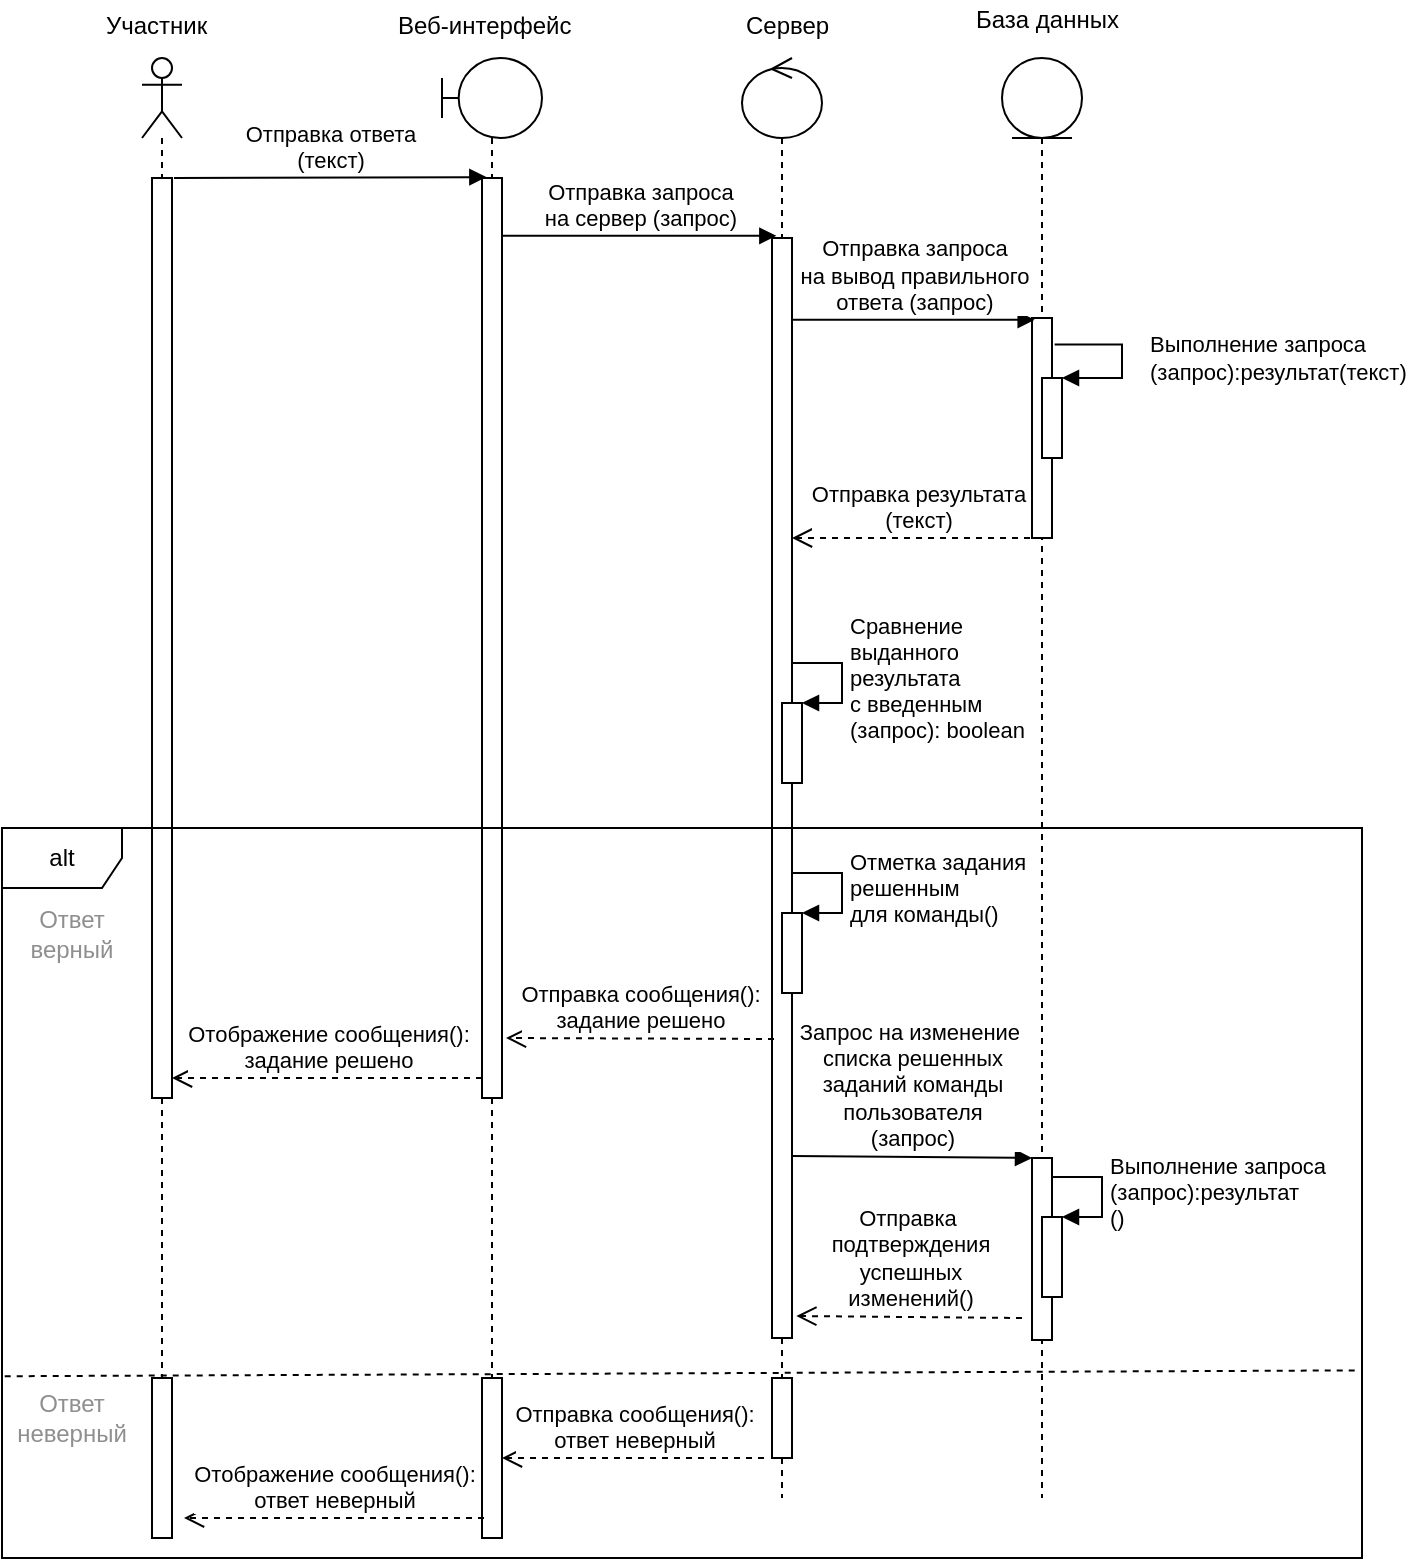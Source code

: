 <mxfile version="10.6.3" type="device"><diagram name="Page-1" id="13e1069c-82ec-6db2-03f1-153e76fe0fe0"><mxGraphModel dx="1640" dy="841" grid="0" gridSize="10" guides="1" tooltips="1" connect="1" arrows="1" fold="1" page="0" pageScale="1" pageWidth="1100" pageHeight="850" background="none" math="0" shadow="0"><root><mxCell id="0"/><mxCell id="1" parent="0"/><mxCell id="iRsW00aA1gostix4ZIDl-2" value="" style="shape=umlLifeline;participant=umlActor;perimeter=lifelinePerimeter;whiteSpace=wrap;html=1;container=1;collapsible=0;recursiveResize=0;verticalAlign=top;spacingTop=36;labelBackgroundColor=#ffffff;outlineConnect=0;" vertex="1" parent="1"><mxGeometry x="260" y="80" width="20" height="700" as="geometry"/></mxCell><mxCell id="iRsW00aA1gostix4ZIDl-12" value="" style="html=1;points=[];perimeter=orthogonalPerimeter;" vertex="1" parent="iRsW00aA1gostix4ZIDl-2"><mxGeometry x="5" y="60" width="10" height="460" as="geometry"/></mxCell><mxCell id="iRsW00aA1gostix4ZIDl-3" value="" style="shape=umlLifeline;participant=umlBoundary;perimeter=lifelinePerimeter;whiteSpace=wrap;html=1;container=1;collapsible=0;recursiveResize=0;verticalAlign=top;spacingTop=36;labelBackgroundColor=#ffffff;outlineConnect=0;" vertex="1" parent="1"><mxGeometry x="410" y="80" width="50" height="740" as="geometry"/></mxCell><mxCell id="iRsW00aA1gostix4ZIDl-14" value="" style="html=1;points=[];perimeter=orthogonalPerimeter;" vertex="1" parent="iRsW00aA1gostix4ZIDl-3"><mxGeometry x="20" y="60" width="10" height="460" as="geometry"/></mxCell><mxCell id="iRsW00aA1gostix4ZIDl-44" value="" style="html=1;points=[];perimeter=orthogonalPerimeter;" vertex="1" parent="iRsW00aA1gostix4ZIDl-3"><mxGeometry x="20" y="660" width="10" height="80" as="geometry"/></mxCell><mxCell id="iRsW00aA1gostix4ZIDl-4" value="" style="shape=umlLifeline;participant=umlControl;perimeter=lifelinePerimeter;whiteSpace=wrap;html=1;container=1;collapsible=0;recursiveResize=0;verticalAlign=top;spacingTop=36;labelBackgroundColor=#ffffff;outlineConnect=0;" vertex="1" parent="1"><mxGeometry x="560" y="80" width="40" height="720" as="geometry"/></mxCell><mxCell id="iRsW00aA1gostix4ZIDl-18" value="" style="html=1;points=[];perimeter=orthogonalPerimeter;" vertex="1" parent="iRsW00aA1gostix4ZIDl-4"><mxGeometry x="15" y="90" width="10" height="550" as="geometry"/></mxCell><mxCell id="iRsW00aA1gostix4ZIDl-31" value="" style="html=1;points=[];perimeter=orthogonalPerimeter;" vertex="1" parent="iRsW00aA1gostix4ZIDl-4"><mxGeometry x="20" y="322.5" width="10" height="40" as="geometry"/></mxCell><mxCell id="iRsW00aA1gostix4ZIDl-32" value="Сравнение&lt;br&gt;выданного&lt;br&gt;результата &lt;br&gt;с введенным&lt;br&gt;(запрос): boolean&lt;br&gt;" style="edgeStyle=orthogonalEdgeStyle;html=1;align=left;spacingLeft=2;endArrow=block;rounded=0;entryX=1;entryY=0;" edge="1" target="iRsW00aA1gostix4ZIDl-31" parent="iRsW00aA1gostix4ZIDl-4"><mxGeometry relative="1" as="geometry"><mxPoint x="25" y="302.5" as="sourcePoint"/><Array as="points"><mxPoint x="50" y="302.5"/></Array></mxGeometry></mxCell><mxCell id="iRsW00aA1gostix4ZIDl-36" value="" style="html=1;points=[];perimeter=orthogonalPerimeter;" vertex="1" parent="iRsW00aA1gostix4ZIDl-4"><mxGeometry x="20" y="427.5" width="10" height="40" as="geometry"/></mxCell><mxCell id="iRsW00aA1gostix4ZIDl-37" value="Отметка задания&lt;br&gt;решенным&amp;nbsp;&lt;br&gt;для команды()&lt;br&gt;" style="edgeStyle=orthogonalEdgeStyle;html=1;align=left;spacingLeft=2;endArrow=block;rounded=0;entryX=1;entryY=0;" edge="1" target="iRsW00aA1gostix4ZIDl-36" parent="iRsW00aA1gostix4ZIDl-4"><mxGeometry relative="1" as="geometry"><mxPoint x="25" y="407.5" as="sourcePoint"/><Array as="points"><mxPoint x="50" y="407.5"/></Array></mxGeometry></mxCell><mxCell id="iRsW00aA1gostix4ZIDl-5" value="" style="shape=umlLifeline;participant=umlEntity;perimeter=lifelinePerimeter;whiteSpace=wrap;html=1;container=1;collapsible=0;recursiveResize=0;verticalAlign=top;spacingTop=36;labelBackgroundColor=#ffffff;outlineConnect=0;" vertex="1" parent="1"><mxGeometry x="690" y="80" width="40" height="720" as="geometry"/></mxCell><mxCell id="iRsW00aA1gostix4ZIDl-21" value="" style="html=1;points=[];perimeter=orthogonalPerimeter;" vertex="1" parent="iRsW00aA1gostix4ZIDl-5"><mxGeometry x="15" y="130" width="10" height="110" as="geometry"/></mxCell><mxCell id="iRsW00aA1gostix4ZIDl-57" value="" style="html=1;points=[];perimeter=orthogonalPerimeter;" vertex="1" parent="iRsW00aA1gostix4ZIDl-5"><mxGeometry x="15" y="550" width="10" height="91" as="geometry"/></mxCell><mxCell id="iRsW00aA1gostix4ZIDl-58" value="" style="html=1;points=[];perimeter=orthogonalPerimeter;" vertex="1" parent="iRsW00aA1gostix4ZIDl-5"><mxGeometry x="20" y="579.5" width="10" height="40" as="geometry"/></mxCell><mxCell id="iRsW00aA1gostix4ZIDl-59" value="Выполнение запроса&amp;nbsp;&lt;br&gt;(запрос):результат &lt;br&gt;()&lt;br&gt;" style="edgeStyle=orthogonalEdgeStyle;html=1;align=left;spacingLeft=2;endArrow=block;rounded=0;entryX=1;entryY=0;" edge="1" target="iRsW00aA1gostix4ZIDl-58" parent="iRsW00aA1gostix4ZIDl-5"><mxGeometry relative="1" as="geometry"><mxPoint x="25" y="559.5" as="sourcePoint"/><Array as="points"><mxPoint x="50" y="559.5"/></Array></mxGeometry></mxCell><mxCell id="iRsW00aA1gostix4ZIDl-8" value="Участник" style="text;html=1;resizable=0;points=[];autosize=1;align=left;verticalAlign=top;spacingTop=-4;" vertex="1" parent="1"><mxGeometry x="239.5" y="54" width="61" height="14" as="geometry"/></mxCell><mxCell id="iRsW00aA1gostix4ZIDl-9" value="Веб-интерфейс" style="text;html=1;resizable=0;points=[];autosize=1;align=left;verticalAlign=top;spacingTop=-4;" vertex="1" parent="1"><mxGeometry x="386" y="54" width="100" height="20" as="geometry"/></mxCell><mxCell id="iRsW00aA1gostix4ZIDl-10" value="Сервер" style="text;html=1;resizable=0;points=[];autosize=1;align=left;verticalAlign=top;spacingTop=-4;" vertex="1" parent="1"><mxGeometry x="560" y="54" width="60" height="20" as="geometry"/></mxCell><mxCell id="iRsW00aA1gostix4ZIDl-11" value="База данных" style="text;html=1;resizable=0;points=[];autosize=1;align=left;verticalAlign=top;spacingTop=-4;" vertex="1" parent="1"><mxGeometry x="675" y="51" width="90" height="20" as="geometry"/></mxCell><mxCell id="iRsW00aA1gostix4ZIDl-16" value="Отправка ответа&lt;br&gt;(текст)&lt;br&gt;" style="html=1;verticalAlign=bottom;endArrow=block;entryX=0.217;entryY=-0.001;entryDx=0;entryDy=0;entryPerimeter=0;" edge="1" parent="1" target="iRsW00aA1gostix4ZIDl-14"><mxGeometry width="80" relative="1" as="geometry"><mxPoint x="276" y="140" as="sourcePoint"/><mxPoint x="350" y="150" as="targetPoint"/></mxGeometry></mxCell><mxCell id="iRsW00aA1gostix4ZIDl-20" value="Отправка запроса&lt;br&gt;на сервер (запрос)&lt;br&gt;" style="html=1;verticalAlign=bottom;endArrow=block;entryX=0.217;entryY=-0.002;entryDx=0;entryDy=0;entryPerimeter=0;" edge="1" parent="1" source="iRsW00aA1gostix4ZIDl-14" target="iRsW00aA1gostix4ZIDl-18"><mxGeometry width="80" relative="1" as="geometry"><mxPoint x="490" y="170" as="sourcePoint"/><mxPoint x="570" y="172" as="targetPoint"/></mxGeometry></mxCell><mxCell id="iRsW00aA1gostix4ZIDl-22" value="Отправка запроса&lt;br&gt;на вывод правильного&lt;br&gt;ответа (запрос)&lt;br&gt;" style="html=1;verticalAlign=bottom;endArrow=block;entryX=0.133;entryY=0.008;entryDx=0;entryDy=0;entryPerimeter=0;" edge="1" parent="1" source="iRsW00aA1gostix4ZIDl-18" target="iRsW00aA1gostix4ZIDl-21"><mxGeometry width="80" relative="1" as="geometry"><mxPoint x="590" y="211" as="sourcePoint"/><mxPoint x="700" y="210" as="targetPoint"/></mxGeometry></mxCell><mxCell id="iRsW00aA1gostix4ZIDl-26" value="" style="html=1;points=[];perimeter=orthogonalPerimeter;" vertex="1" parent="1"><mxGeometry x="710" y="240" width="10" height="40" as="geometry"/></mxCell><mxCell id="iRsW00aA1gostix4ZIDl-27" value="Выполнение запроса&lt;br&gt;(запрос):результат(текст)&lt;br&gt;" style="edgeStyle=orthogonalEdgeStyle;html=1;align=left;spacingLeft=2;endArrow=block;rounded=0;entryX=1;entryY=0;exitX=1.133;exitY=0.12;exitDx=0;exitDy=0;exitPerimeter=0;" edge="1" target="iRsW00aA1gostix4ZIDl-26" parent="1" source="iRsW00aA1gostix4ZIDl-21"><mxGeometry x="-0.167" y="-12" relative="1" as="geometry"><mxPoint x="825" y="200" as="sourcePoint"/><Array as="points"><mxPoint x="750" y="223"/><mxPoint x="750" y="240"/></Array><mxPoint x="22" y="7" as="offset"/></mxGeometry></mxCell><mxCell id="iRsW00aA1gostix4ZIDl-28" value="Отправка результата&lt;br&gt;(текст)&lt;br&gt;" style="html=1;verticalAlign=bottom;endArrow=open;dashed=1;endSize=8;" edge="1" parent="1" target="iRsW00aA1gostix4ZIDl-18"><mxGeometry relative="1" as="geometry"><mxPoint x="710" y="320" as="sourcePoint"/><mxPoint x="630" y="320" as="targetPoint"/></mxGeometry></mxCell><mxCell id="iRsW00aA1gostix4ZIDl-34" value="alt" style="shape=umlFrame;whiteSpace=wrap;html=1;" vertex="1" parent="1"><mxGeometry x="190" y="465" width="680" height="365" as="geometry"/></mxCell><mxCell id="iRsW00aA1gostix4ZIDl-42" value="Отображение сообщения():&lt;br&gt;задание решено&lt;br&gt;" style="html=1;verticalAlign=bottom;endArrow=open;dashed=1;endSize=8;" edge="1" parent="1"><mxGeometry relative="1" as="geometry"><mxPoint x="430" y="590" as="sourcePoint"/><mxPoint x="275" y="590" as="targetPoint"/></mxGeometry></mxCell><mxCell id="iRsW00aA1gostix4ZIDl-40" value="Отправка сообщения():&lt;br&gt;задание решено&lt;br&gt;" style="html=1;verticalAlign=bottom;endArrow=open;dashed=1;endSize=8;" edge="1" parent="1"><mxGeometry relative="1" as="geometry"><mxPoint x="576" y="570.5" as="sourcePoint"/><mxPoint x="442" y="570" as="targetPoint"/><Array as="points"/></mxGeometry></mxCell><mxCell id="iRsW00aA1gostix4ZIDl-46" value="" style="html=1;points=[];perimeter=orthogonalPerimeter;" vertex="1" parent="1"><mxGeometry x="265" y="740" width="10" height="80" as="geometry"/></mxCell><mxCell id="iRsW00aA1gostix4ZIDl-43" value="" style="html=1;points=[];perimeter=orthogonalPerimeter;" vertex="1" parent="1"><mxGeometry x="575" y="740" width="10" height="40" as="geometry"/></mxCell><mxCell id="iRsW00aA1gostix4ZIDl-45" value="Отображение сообщения():&lt;br&gt;ответ неверный&lt;br&gt;" style="html=1;verticalAlign=bottom;endArrow=open;dashed=1;endSize=8;" edge="1" parent="1"><mxGeometry relative="1" as="geometry"><mxPoint x="431" y="810" as="sourcePoint"/><mxPoint x="281" y="810" as="targetPoint"/><Array as="points"><mxPoint x="371" y="810"/></Array></mxGeometry></mxCell><mxCell id="iRsW00aA1gostix4ZIDl-49" value="Отправка сообщения():&lt;br&gt;ответ неверный&lt;br&gt;" style="html=1;verticalAlign=bottom;endArrow=open;dashed=1;endSize=8;" edge="1" parent="1" target="iRsW00aA1gostix4ZIDl-44"><mxGeometry relative="1" as="geometry"><mxPoint x="571" y="780" as="sourcePoint"/><mxPoint x="491" y="780" as="targetPoint"/></mxGeometry></mxCell><mxCell id="iRsW00aA1gostix4ZIDl-60" value="Запрос на изменение&amp;nbsp;&lt;br&gt;списка решенных&lt;br&gt;заданий команды&lt;br&gt;пользователя&lt;br&gt;(запрос)&lt;br&gt;" style="html=1;verticalAlign=bottom;endArrow=block;" edge="1" parent="1" target="iRsW00aA1gostix4ZIDl-57"><mxGeometry width="80" relative="1" as="geometry"><mxPoint x="585" y="629" as="sourcePoint"/><mxPoint x="695" y="629" as="targetPoint"/></mxGeometry></mxCell><mxCell id="iRsW00aA1gostix4ZIDl-62" value="Отправка&amp;nbsp;&lt;br&gt;подтверждения&lt;br&gt;успешных&lt;br&gt;изменений()&lt;br&gt;" style="html=1;verticalAlign=bottom;endArrow=open;dashed=1;endSize=8;entryX=1.217;entryY=0.98;entryDx=0;entryDy=0;entryPerimeter=0;" edge="1" parent="1" target="iRsW00aA1gostix4ZIDl-18"><mxGeometry relative="1" as="geometry"><mxPoint x="700" y="710" as="sourcePoint"/><mxPoint x="590" y="710" as="targetPoint"/></mxGeometry></mxCell><mxCell id="iRsW00aA1gostix4ZIDl-63" value="&lt;font color=&quot;#8f8f8f&quot;&gt;Ответ верный&lt;/font&gt;" style="text;html=1;strokeColor=none;fillColor=none;align=center;verticalAlign=middle;whiteSpace=wrap;rounded=0;" vertex="1" parent="1"><mxGeometry x="190" y="508" width="70" height="20" as="geometry"/></mxCell><mxCell id="iRsW00aA1gostix4ZIDl-64" value="" style="endArrow=none;dashed=1;html=1;exitX=0.002;exitY=0.751;exitDx=0;exitDy=0;exitPerimeter=0;entryX=0.999;entryY=0.743;entryDx=0;entryDy=0;entryPerimeter=0;" edge="1" parent="1" source="iRsW00aA1gostix4ZIDl-34" target="iRsW00aA1gostix4ZIDl-34"><mxGeometry width="50" height="50" relative="1" as="geometry"><mxPoint x="120" y="730" as="sourcePoint"/><mxPoint x="869" y="739" as="targetPoint"/></mxGeometry></mxCell><mxCell id="iRsW00aA1gostix4ZIDl-65" value="&lt;font color=&quot;#8f8f8f&quot;&gt;Ответ неверный&lt;/font&gt;" style="text;html=1;strokeColor=none;fillColor=none;align=center;verticalAlign=middle;whiteSpace=wrap;rounded=0;" vertex="1" parent="1"><mxGeometry x="190" y="750" width="70" height="20" as="geometry"/></mxCell></root></mxGraphModel></diagram></mxfile>